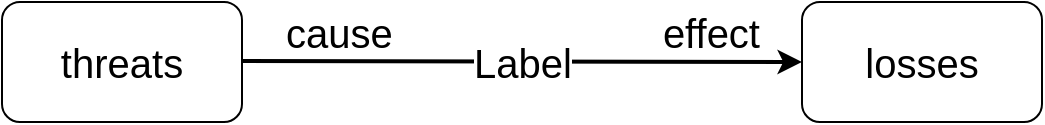 <mxfile version="20.4.1" type="github">
  <diagram id="jWwhnwZCd1Nw6Iit5-HY" name="第 1 页">
    <mxGraphModel dx="1038" dy="623" grid="1" gridSize="10" guides="1" tooltips="1" connect="1" arrows="1" fold="1" page="1" pageScale="1" pageWidth="827" pageHeight="1169" math="0" shadow="0">
      <root>
        <mxCell id="0" />
        <mxCell id="1" parent="0" />
        <mxCell id="8H8qLYiNE_aUQUN-0Z8V-6" value="threats" style="rounded=1;whiteSpace=wrap;html=1;fontSize=20;" vertex="1" parent="1">
          <mxGeometry x="140" y="180" width="120" height="60" as="geometry" />
        </mxCell>
        <mxCell id="8H8qLYiNE_aUQUN-0Z8V-7" value="losses" style="rounded=1;whiteSpace=wrap;html=1;fontSize=20;" vertex="1" parent="1">
          <mxGeometry x="540" y="180" width="120" height="60" as="geometry" />
        </mxCell>
        <mxCell id="8H8qLYiNE_aUQUN-0Z8V-8" value="" style="endArrow=classic;html=1;rounded=0;strokeWidth=2;fontSize=20;entryX=0;entryY=0.5;entryDx=0;entryDy=0;" edge="1" parent="1" target="8H8qLYiNE_aUQUN-0Z8V-7">
          <mxGeometry relative="1" as="geometry">
            <mxPoint x="260" y="209.5" as="sourcePoint" />
            <mxPoint x="420" y="209.5" as="targetPoint" />
          </mxGeometry>
        </mxCell>
        <mxCell id="8H8qLYiNE_aUQUN-0Z8V-9" value="Label" style="edgeLabel;resizable=0;html=1;align=center;verticalAlign=middle;fontSize=20;" connectable="0" vertex="1" parent="8H8qLYiNE_aUQUN-0Z8V-8">
          <mxGeometry relative="1" as="geometry" />
        </mxCell>
        <mxCell id="8H8qLYiNE_aUQUN-0Z8V-10" value="cause" style="edgeLabel;resizable=0;html=1;align=left;verticalAlign=bottom;fontSize=20;" connectable="0" vertex="1" parent="8H8qLYiNE_aUQUN-0Z8V-8">
          <mxGeometry x="-1" relative="1" as="geometry">
            <mxPoint x="20" as="offset" />
          </mxGeometry>
        </mxCell>
        <mxCell id="8H8qLYiNE_aUQUN-0Z8V-11" value="effect" style="edgeLabel;resizable=0;html=1;align=right;verticalAlign=bottom;fontSize=20;" connectable="0" vertex="1" parent="8H8qLYiNE_aUQUN-0Z8V-8">
          <mxGeometry x="1" relative="1" as="geometry">
            <mxPoint x="-20" as="offset" />
          </mxGeometry>
        </mxCell>
      </root>
    </mxGraphModel>
  </diagram>
</mxfile>
